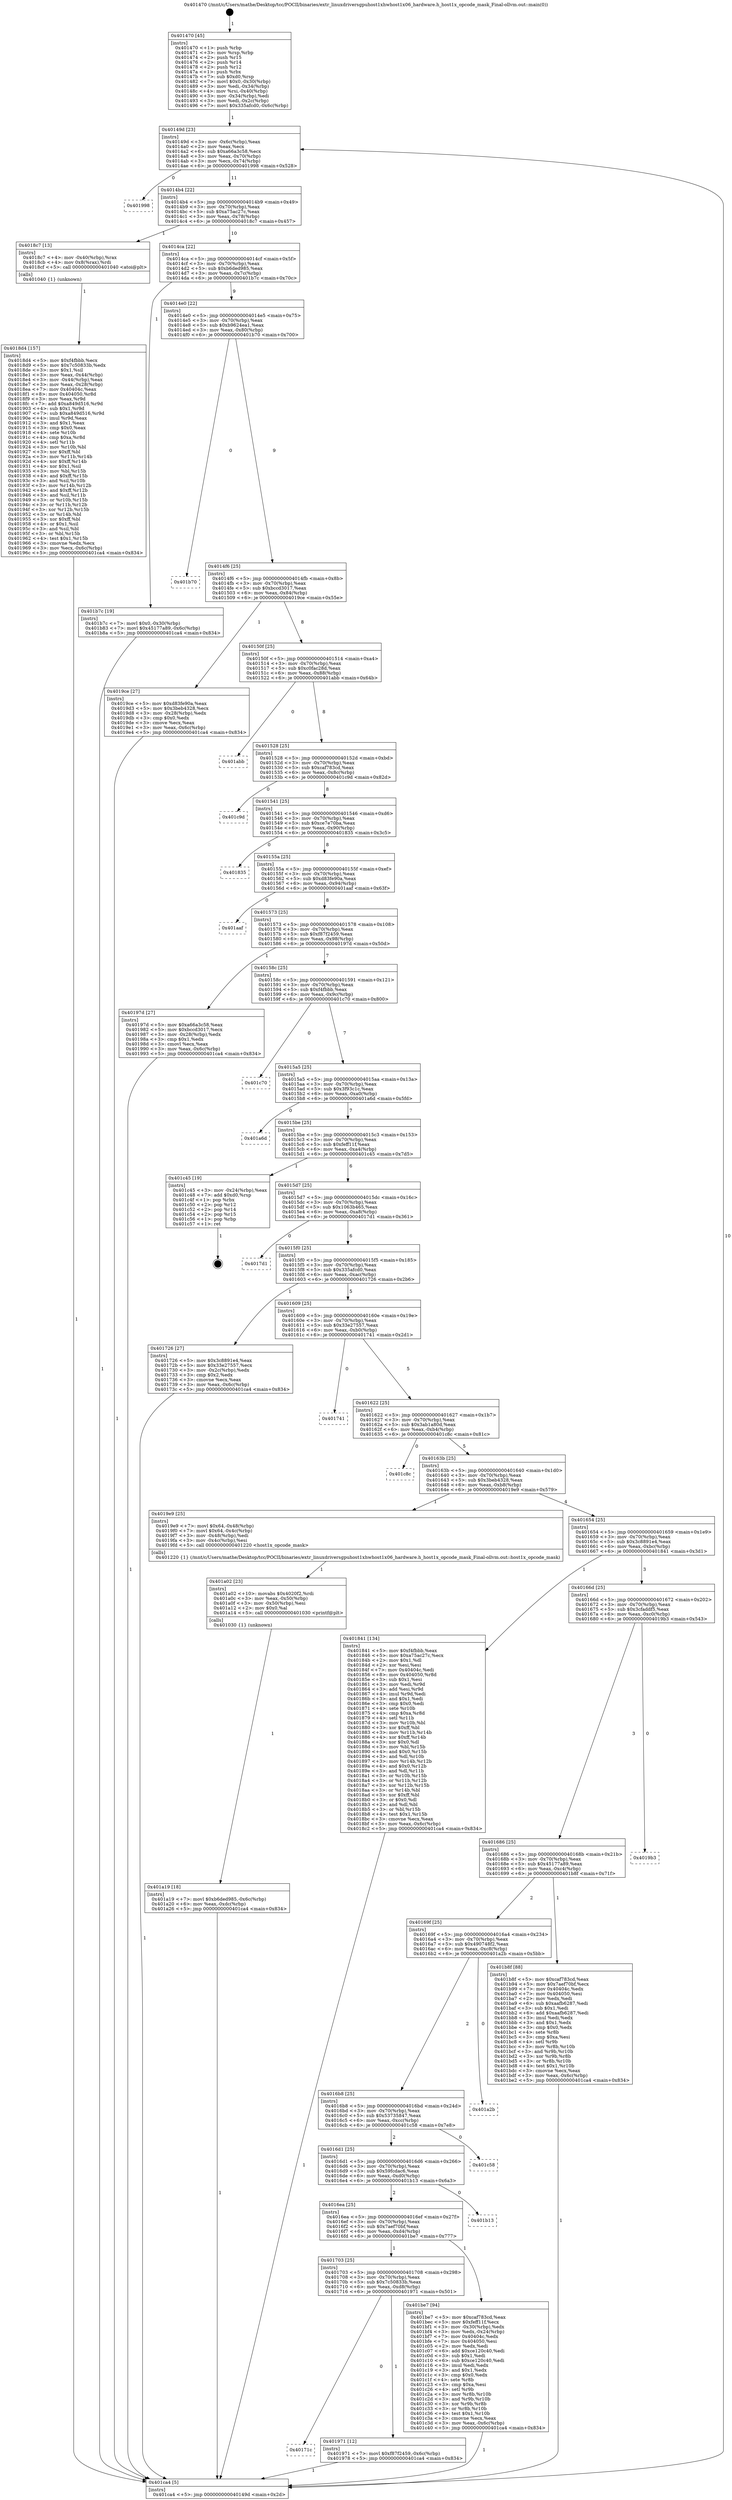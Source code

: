 digraph "0x401470" {
  label = "0x401470 (/mnt/c/Users/mathe/Desktop/tcc/POCII/binaries/extr_linuxdriversgpuhost1xhwhost1x06_hardware.h_host1x_opcode_mask_Final-ollvm.out::main(0))"
  labelloc = "t"
  node[shape=record]

  Entry [label="",width=0.3,height=0.3,shape=circle,fillcolor=black,style=filled]
  "0x40149d" [label="{
     0x40149d [23]\l
     | [instrs]\l
     &nbsp;&nbsp;0x40149d \<+3\>: mov -0x6c(%rbp),%eax\l
     &nbsp;&nbsp;0x4014a0 \<+2\>: mov %eax,%ecx\l
     &nbsp;&nbsp;0x4014a2 \<+6\>: sub $0xa66a3c58,%ecx\l
     &nbsp;&nbsp;0x4014a8 \<+3\>: mov %eax,-0x70(%rbp)\l
     &nbsp;&nbsp;0x4014ab \<+3\>: mov %ecx,-0x74(%rbp)\l
     &nbsp;&nbsp;0x4014ae \<+6\>: je 0000000000401998 \<main+0x528\>\l
  }"]
  "0x401998" [label="{
     0x401998\l
  }", style=dashed]
  "0x4014b4" [label="{
     0x4014b4 [22]\l
     | [instrs]\l
     &nbsp;&nbsp;0x4014b4 \<+5\>: jmp 00000000004014b9 \<main+0x49\>\l
     &nbsp;&nbsp;0x4014b9 \<+3\>: mov -0x70(%rbp),%eax\l
     &nbsp;&nbsp;0x4014bc \<+5\>: sub $0xa75ac27c,%eax\l
     &nbsp;&nbsp;0x4014c1 \<+3\>: mov %eax,-0x78(%rbp)\l
     &nbsp;&nbsp;0x4014c4 \<+6\>: je 00000000004018c7 \<main+0x457\>\l
  }"]
  Exit [label="",width=0.3,height=0.3,shape=circle,fillcolor=black,style=filled,peripheries=2]
  "0x4018c7" [label="{
     0x4018c7 [13]\l
     | [instrs]\l
     &nbsp;&nbsp;0x4018c7 \<+4\>: mov -0x40(%rbp),%rax\l
     &nbsp;&nbsp;0x4018cb \<+4\>: mov 0x8(%rax),%rdi\l
     &nbsp;&nbsp;0x4018cf \<+5\>: call 0000000000401040 \<atoi@plt\>\l
     | [calls]\l
     &nbsp;&nbsp;0x401040 \{1\} (unknown)\l
  }"]
  "0x4014ca" [label="{
     0x4014ca [22]\l
     | [instrs]\l
     &nbsp;&nbsp;0x4014ca \<+5\>: jmp 00000000004014cf \<main+0x5f\>\l
     &nbsp;&nbsp;0x4014cf \<+3\>: mov -0x70(%rbp),%eax\l
     &nbsp;&nbsp;0x4014d2 \<+5\>: sub $0xb6ded985,%eax\l
     &nbsp;&nbsp;0x4014d7 \<+3\>: mov %eax,-0x7c(%rbp)\l
     &nbsp;&nbsp;0x4014da \<+6\>: je 0000000000401b7c \<main+0x70c\>\l
  }"]
  "0x401a19" [label="{
     0x401a19 [18]\l
     | [instrs]\l
     &nbsp;&nbsp;0x401a19 \<+7\>: movl $0xb6ded985,-0x6c(%rbp)\l
     &nbsp;&nbsp;0x401a20 \<+6\>: mov %eax,-0xdc(%rbp)\l
     &nbsp;&nbsp;0x401a26 \<+5\>: jmp 0000000000401ca4 \<main+0x834\>\l
  }"]
  "0x401b7c" [label="{
     0x401b7c [19]\l
     | [instrs]\l
     &nbsp;&nbsp;0x401b7c \<+7\>: movl $0x0,-0x30(%rbp)\l
     &nbsp;&nbsp;0x401b83 \<+7\>: movl $0x45177a89,-0x6c(%rbp)\l
     &nbsp;&nbsp;0x401b8a \<+5\>: jmp 0000000000401ca4 \<main+0x834\>\l
  }"]
  "0x4014e0" [label="{
     0x4014e0 [22]\l
     | [instrs]\l
     &nbsp;&nbsp;0x4014e0 \<+5\>: jmp 00000000004014e5 \<main+0x75\>\l
     &nbsp;&nbsp;0x4014e5 \<+3\>: mov -0x70(%rbp),%eax\l
     &nbsp;&nbsp;0x4014e8 \<+5\>: sub $0xb9624ea1,%eax\l
     &nbsp;&nbsp;0x4014ed \<+3\>: mov %eax,-0x80(%rbp)\l
     &nbsp;&nbsp;0x4014f0 \<+6\>: je 0000000000401b70 \<main+0x700\>\l
  }"]
  "0x401a02" [label="{
     0x401a02 [23]\l
     | [instrs]\l
     &nbsp;&nbsp;0x401a02 \<+10\>: movabs $0x4020f2,%rdi\l
     &nbsp;&nbsp;0x401a0c \<+3\>: mov %eax,-0x50(%rbp)\l
     &nbsp;&nbsp;0x401a0f \<+3\>: mov -0x50(%rbp),%esi\l
     &nbsp;&nbsp;0x401a12 \<+2\>: mov $0x0,%al\l
     &nbsp;&nbsp;0x401a14 \<+5\>: call 0000000000401030 \<printf@plt\>\l
     | [calls]\l
     &nbsp;&nbsp;0x401030 \{1\} (unknown)\l
  }"]
  "0x401b70" [label="{
     0x401b70\l
  }", style=dashed]
  "0x4014f6" [label="{
     0x4014f6 [25]\l
     | [instrs]\l
     &nbsp;&nbsp;0x4014f6 \<+5\>: jmp 00000000004014fb \<main+0x8b\>\l
     &nbsp;&nbsp;0x4014fb \<+3\>: mov -0x70(%rbp),%eax\l
     &nbsp;&nbsp;0x4014fe \<+5\>: sub $0xbccd3017,%eax\l
     &nbsp;&nbsp;0x401503 \<+6\>: mov %eax,-0x84(%rbp)\l
     &nbsp;&nbsp;0x401509 \<+6\>: je 00000000004019ce \<main+0x55e\>\l
  }"]
  "0x40171c" [label="{
     0x40171c\l
  }", style=dashed]
  "0x4019ce" [label="{
     0x4019ce [27]\l
     | [instrs]\l
     &nbsp;&nbsp;0x4019ce \<+5\>: mov $0xd83fe90a,%eax\l
     &nbsp;&nbsp;0x4019d3 \<+5\>: mov $0x3beb4328,%ecx\l
     &nbsp;&nbsp;0x4019d8 \<+3\>: mov -0x28(%rbp),%edx\l
     &nbsp;&nbsp;0x4019db \<+3\>: cmp $0x0,%edx\l
     &nbsp;&nbsp;0x4019de \<+3\>: cmove %ecx,%eax\l
     &nbsp;&nbsp;0x4019e1 \<+3\>: mov %eax,-0x6c(%rbp)\l
     &nbsp;&nbsp;0x4019e4 \<+5\>: jmp 0000000000401ca4 \<main+0x834\>\l
  }"]
  "0x40150f" [label="{
     0x40150f [25]\l
     | [instrs]\l
     &nbsp;&nbsp;0x40150f \<+5\>: jmp 0000000000401514 \<main+0xa4\>\l
     &nbsp;&nbsp;0x401514 \<+3\>: mov -0x70(%rbp),%eax\l
     &nbsp;&nbsp;0x401517 \<+5\>: sub $0xc0fac28d,%eax\l
     &nbsp;&nbsp;0x40151c \<+6\>: mov %eax,-0x88(%rbp)\l
     &nbsp;&nbsp;0x401522 \<+6\>: je 0000000000401abb \<main+0x64b\>\l
  }"]
  "0x401971" [label="{
     0x401971 [12]\l
     | [instrs]\l
     &nbsp;&nbsp;0x401971 \<+7\>: movl $0xf87f2459,-0x6c(%rbp)\l
     &nbsp;&nbsp;0x401978 \<+5\>: jmp 0000000000401ca4 \<main+0x834\>\l
  }"]
  "0x401abb" [label="{
     0x401abb\l
  }", style=dashed]
  "0x401528" [label="{
     0x401528 [25]\l
     | [instrs]\l
     &nbsp;&nbsp;0x401528 \<+5\>: jmp 000000000040152d \<main+0xbd\>\l
     &nbsp;&nbsp;0x40152d \<+3\>: mov -0x70(%rbp),%eax\l
     &nbsp;&nbsp;0x401530 \<+5\>: sub $0xcaf783cd,%eax\l
     &nbsp;&nbsp;0x401535 \<+6\>: mov %eax,-0x8c(%rbp)\l
     &nbsp;&nbsp;0x40153b \<+6\>: je 0000000000401c9d \<main+0x82d\>\l
  }"]
  "0x401703" [label="{
     0x401703 [25]\l
     | [instrs]\l
     &nbsp;&nbsp;0x401703 \<+5\>: jmp 0000000000401708 \<main+0x298\>\l
     &nbsp;&nbsp;0x401708 \<+3\>: mov -0x70(%rbp),%eax\l
     &nbsp;&nbsp;0x40170b \<+5\>: sub $0x7c50833b,%eax\l
     &nbsp;&nbsp;0x401710 \<+6\>: mov %eax,-0xd8(%rbp)\l
     &nbsp;&nbsp;0x401716 \<+6\>: je 0000000000401971 \<main+0x501\>\l
  }"]
  "0x401c9d" [label="{
     0x401c9d\l
  }", style=dashed]
  "0x401541" [label="{
     0x401541 [25]\l
     | [instrs]\l
     &nbsp;&nbsp;0x401541 \<+5\>: jmp 0000000000401546 \<main+0xd6\>\l
     &nbsp;&nbsp;0x401546 \<+3\>: mov -0x70(%rbp),%eax\l
     &nbsp;&nbsp;0x401549 \<+5\>: sub $0xce7e70ba,%eax\l
     &nbsp;&nbsp;0x40154e \<+6\>: mov %eax,-0x90(%rbp)\l
     &nbsp;&nbsp;0x401554 \<+6\>: je 0000000000401835 \<main+0x3c5\>\l
  }"]
  "0x401be7" [label="{
     0x401be7 [94]\l
     | [instrs]\l
     &nbsp;&nbsp;0x401be7 \<+5\>: mov $0xcaf783cd,%eax\l
     &nbsp;&nbsp;0x401bec \<+5\>: mov $0xfeff11f,%ecx\l
     &nbsp;&nbsp;0x401bf1 \<+3\>: mov -0x30(%rbp),%edx\l
     &nbsp;&nbsp;0x401bf4 \<+3\>: mov %edx,-0x24(%rbp)\l
     &nbsp;&nbsp;0x401bf7 \<+7\>: mov 0x40404c,%edx\l
     &nbsp;&nbsp;0x401bfe \<+7\>: mov 0x404050,%esi\l
     &nbsp;&nbsp;0x401c05 \<+2\>: mov %edx,%edi\l
     &nbsp;&nbsp;0x401c07 \<+6\>: add $0xce120c40,%edi\l
     &nbsp;&nbsp;0x401c0d \<+3\>: sub $0x1,%edi\l
     &nbsp;&nbsp;0x401c10 \<+6\>: sub $0xce120c40,%edi\l
     &nbsp;&nbsp;0x401c16 \<+3\>: imul %edi,%edx\l
     &nbsp;&nbsp;0x401c19 \<+3\>: and $0x1,%edx\l
     &nbsp;&nbsp;0x401c1c \<+3\>: cmp $0x0,%edx\l
     &nbsp;&nbsp;0x401c1f \<+4\>: sete %r8b\l
     &nbsp;&nbsp;0x401c23 \<+3\>: cmp $0xa,%esi\l
     &nbsp;&nbsp;0x401c26 \<+4\>: setl %r9b\l
     &nbsp;&nbsp;0x401c2a \<+3\>: mov %r8b,%r10b\l
     &nbsp;&nbsp;0x401c2d \<+3\>: and %r9b,%r10b\l
     &nbsp;&nbsp;0x401c30 \<+3\>: xor %r9b,%r8b\l
     &nbsp;&nbsp;0x401c33 \<+3\>: or %r8b,%r10b\l
     &nbsp;&nbsp;0x401c36 \<+4\>: test $0x1,%r10b\l
     &nbsp;&nbsp;0x401c3a \<+3\>: cmovne %ecx,%eax\l
     &nbsp;&nbsp;0x401c3d \<+3\>: mov %eax,-0x6c(%rbp)\l
     &nbsp;&nbsp;0x401c40 \<+5\>: jmp 0000000000401ca4 \<main+0x834\>\l
  }"]
  "0x401835" [label="{
     0x401835\l
  }", style=dashed]
  "0x40155a" [label="{
     0x40155a [25]\l
     | [instrs]\l
     &nbsp;&nbsp;0x40155a \<+5\>: jmp 000000000040155f \<main+0xef\>\l
     &nbsp;&nbsp;0x40155f \<+3\>: mov -0x70(%rbp),%eax\l
     &nbsp;&nbsp;0x401562 \<+5\>: sub $0xd83fe90a,%eax\l
     &nbsp;&nbsp;0x401567 \<+6\>: mov %eax,-0x94(%rbp)\l
     &nbsp;&nbsp;0x40156d \<+6\>: je 0000000000401aaf \<main+0x63f\>\l
  }"]
  "0x4016ea" [label="{
     0x4016ea [25]\l
     | [instrs]\l
     &nbsp;&nbsp;0x4016ea \<+5\>: jmp 00000000004016ef \<main+0x27f\>\l
     &nbsp;&nbsp;0x4016ef \<+3\>: mov -0x70(%rbp),%eax\l
     &nbsp;&nbsp;0x4016f2 \<+5\>: sub $0x7aef70bf,%eax\l
     &nbsp;&nbsp;0x4016f7 \<+6\>: mov %eax,-0xd4(%rbp)\l
     &nbsp;&nbsp;0x4016fd \<+6\>: je 0000000000401be7 \<main+0x777\>\l
  }"]
  "0x401aaf" [label="{
     0x401aaf\l
  }", style=dashed]
  "0x401573" [label="{
     0x401573 [25]\l
     | [instrs]\l
     &nbsp;&nbsp;0x401573 \<+5\>: jmp 0000000000401578 \<main+0x108\>\l
     &nbsp;&nbsp;0x401578 \<+3\>: mov -0x70(%rbp),%eax\l
     &nbsp;&nbsp;0x40157b \<+5\>: sub $0xf87f2459,%eax\l
     &nbsp;&nbsp;0x401580 \<+6\>: mov %eax,-0x98(%rbp)\l
     &nbsp;&nbsp;0x401586 \<+6\>: je 000000000040197d \<main+0x50d\>\l
  }"]
  "0x401b13" [label="{
     0x401b13\l
  }", style=dashed]
  "0x40197d" [label="{
     0x40197d [27]\l
     | [instrs]\l
     &nbsp;&nbsp;0x40197d \<+5\>: mov $0xa66a3c58,%eax\l
     &nbsp;&nbsp;0x401982 \<+5\>: mov $0xbccd3017,%ecx\l
     &nbsp;&nbsp;0x401987 \<+3\>: mov -0x28(%rbp),%edx\l
     &nbsp;&nbsp;0x40198a \<+3\>: cmp $0x1,%edx\l
     &nbsp;&nbsp;0x40198d \<+3\>: cmovl %ecx,%eax\l
     &nbsp;&nbsp;0x401990 \<+3\>: mov %eax,-0x6c(%rbp)\l
     &nbsp;&nbsp;0x401993 \<+5\>: jmp 0000000000401ca4 \<main+0x834\>\l
  }"]
  "0x40158c" [label="{
     0x40158c [25]\l
     | [instrs]\l
     &nbsp;&nbsp;0x40158c \<+5\>: jmp 0000000000401591 \<main+0x121\>\l
     &nbsp;&nbsp;0x401591 \<+3\>: mov -0x70(%rbp),%eax\l
     &nbsp;&nbsp;0x401594 \<+5\>: sub $0xf4fbbb,%eax\l
     &nbsp;&nbsp;0x401599 \<+6\>: mov %eax,-0x9c(%rbp)\l
     &nbsp;&nbsp;0x40159f \<+6\>: je 0000000000401c70 \<main+0x800\>\l
  }"]
  "0x4016d1" [label="{
     0x4016d1 [25]\l
     | [instrs]\l
     &nbsp;&nbsp;0x4016d1 \<+5\>: jmp 00000000004016d6 \<main+0x266\>\l
     &nbsp;&nbsp;0x4016d6 \<+3\>: mov -0x70(%rbp),%eax\l
     &nbsp;&nbsp;0x4016d9 \<+5\>: sub $0x59fcdac6,%eax\l
     &nbsp;&nbsp;0x4016de \<+6\>: mov %eax,-0xd0(%rbp)\l
     &nbsp;&nbsp;0x4016e4 \<+6\>: je 0000000000401b13 \<main+0x6a3\>\l
  }"]
  "0x401c70" [label="{
     0x401c70\l
  }", style=dashed]
  "0x4015a5" [label="{
     0x4015a5 [25]\l
     | [instrs]\l
     &nbsp;&nbsp;0x4015a5 \<+5\>: jmp 00000000004015aa \<main+0x13a\>\l
     &nbsp;&nbsp;0x4015aa \<+3\>: mov -0x70(%rbp),%eax\l
     &nbsp;&nbsp;0x4015ad \<+5\>: sub $0x3f93c1c,%eax\l
     &nbsp;&nbsp;0x4015b2 \<+6\>: mov %eax,-0xa0(%rbp)\l
     &nbsp;&nbsp;0x4015b8 \<+6\>: je 0000000000401a6d \<main+0x5fd\>\l
  }"]
  "0x401c58" [label="{
     0x401c58\l
  }", style=dashed]
  "0x401a6d" [label="{
     0x401a6d\l
  }", style=dashed]
  "0x4015be" [label="{
     0x4015be [25]\l
     | [instrs]\l
     &nbsp;&nbsp;0x4015be \<+5\>: jmp 00000000004015c3 \<main+0x153\>\l
     &nbsp;&nbsp;0x4015c3 \<+3\>: mov -0x70(%rbp),%eax\l
     &nbsp;&nbsp;0x4015c6 \<+5\>: sub $0xfeff11f,%eax\l
     &nbsp;&nbsp;0x4015cb \<+6\>: mov %eax,-0xa4(%rbp)\l
     &nbsp;&nbsp;0x4015d1 \<+6\>: je 0000000000401c45 \<main+0x7d5\>\l
  }"]
  "0x4016b8" [label="{
     0x4016b8 [25]\l
     | [instrs]\l
     &nbsp;&nbsp;0x4016b8 \<+5\>: jmp 00000000004016bd \<main+0x24d\>\l
     &nbsp;&nbsp;0x4016bd \<+3\>: mov -0x70(%rbp),%eax\l
     &nbsp;&nbsp;0x4016c0 \<+5\>: sub $0x53735847,%eax\l
     &nbsp;&nbsp;0x4016c5 \<+6\>: mov %eax,-0xcc(%rbp)\l
     &nbsp;&nbsp;0x4016cb \<+6\>: je 0000000000401c58 \<main+0x7e8\>\l
  }"]
  "0x401c45" [label="{
     0x401c45 [19]\l
     | [instrs]\l
     &nbsp;&nbsp;0x401c45 \<+3\>: mov -0x24(%rbp),%eax\l
     &nbsp;&nbsp;0x401c48 \<+7\>: add $0xd0,%rsp\l
     &nbsp;&nbsp;0x401c4f \<+1\>: pop %rbx\l
     &nbsp;&nbsp;0x401c50 \<+2\>: pop %r12\l
     &nbsp;&nbsp;0x401c52 \<+2\>: pop %r14\l
     &nbsp;&nbsp;0x401c54 \<+2\>: pop %r15\l
     &nbsp;&nbsp;0x401c56 \<+1\>: pop %rbp\l
     &nbsp;&nbsp;0x401c57 \<+1\>: ret\l
  }"]
  "0x4015d7" [label="{
     0x4015d7 [25]\l
     | [instrs]\l
     &nbsp;&nbsp;0x4015d7 \<+5\>: jmp 00000000004015dc \<main+0x16c\>\l
     &nbsp;&nbsp;0x4015dc \<+3\>: mov -0x70(%rbp),%eax\l
     &nbsp;&nbsp;0x4015df \<+5\>: sub $0x1063b465,%eax\l
     &nbsp;&nbsp;0x4015e4 \<+6\>: mov %eax,-0xa8(%rbp)\l
     &nbsp;&nbsp;0x4015ea \<+6\>: je 00000000004017d1 \<main+0x361\>\l
  }"]
  "0x401a2b" [label="{
     0x401a2b\l
  }", style=dashed]
  "0x4017d1" [label="{
     0x4017d1\l
  }", style=dashed]
  "0x4015f0" [label="{
     0x4015f0 [25]\l
     | [instrs]\l
     &nbsp;&nbsp;0x4015f0 \<+5\>: jmp 00000000004015f5 \<main+0x185\>\l
     &nbsp;&nbsp;0x4015f5 \<+3\>: mov -0x70(%rbp),%eax\l
     &nbsp;&nbsp;0x4015f8 \<+5\>: sub $0x335afcd0,%eax\l
     &nbsp;&nbsp;0x4015fd \<+6\>: mov %eax,-0xac(%rbp)\l
     &nbsp;&nbsp;0x401603 \<+6\>: je 0000000000401726 \<main+0x2b6\>\l
  }"]
  "0x40169f" [label="{
     0x40169f [25]\l
     | [instrs]\l
     &nbsp;&nbsp;0x40169f \<+5\>: jmp 00000000004016a4 \<main+0x234\>\l
     &nbsp;&nbsp;0x4016a4 \<+3\>: mov -0x70(%rbp),%eax\l
     &nbsp;&nbsp;0x4016a7 \<+5\>: sub $0x490748f2,%eax\l
     &nbsp;&nbsp;0x4016ac \<+6\>: mov %eax,-0xc8(%rbp)\l
     &nbsp;&nbsp;0x4016b2 \<+6\>: je 0000000000401a2b \<main+0x5bb\>\l
  }"]
  "0x401726" [label="{
     0x401726 [27]\l
     | [instrs]\l
     &nbsp;&nbsp;0x401726 \<+5\>: mov $0x3c8891e4,%eax\l
     &nbsp;&nbsp;0x40172b \<+5\>: mov $0x33e27557,%ecx\l
     &nbsp;&nbsp;0x401730 \<+3\>: mov -0x2c(%rbp),%edx\l
     &nbsp;&nbsp;0x401733 \<+3\>: cmp $0x2,%edx\l
     &nbsp;&nbsp;0x401736 \<+3\>: cmovne %ecx,%eax\l
     &nbsp;&nbsp;0x401739 \<+3\>: mov %eax,-0x6c(%rbp)\l
     &nbsp;&nbsp;0x40173c \<+5\>: jmp 0000000000401ca4 \<main+0x834\>\l
  }"]
  "0x401609" [label="{
     0x401609 [25]\l
     | [instrs]\l
     &nbsp;&nbsp;0x401609 \<+5\>: jmp 000000000040160e \<main+0x19e\>\l
     &nbsp;&nbsp;0x40160e \<+3\>: mov -0x70(%rbp),%eax\l
     &nbsp;&nbsp;0x401611 \<+5\>: sub $0x33e27557,%eax\l
     &nbsp;&nbsp;0x401616 \<+6\>: mov %eax,-0xb0(%rbp)\l
     &nbsp;&nbsp;0x40161c \<+6\>: je 0000000000401741 \<main+0x2d1\>\l
  }"]
  "0x401ca4" [label="{
     0x401ca4 [5]\l
     | [instrs]\l
     &nbsp;&nbsp;0x401ca4 \<+5\>: jmp 000000000040149d \<main+0x2d\>\l
  }"]
  "0x401470" [label="{
     0x401470 [45]\l
     | [instrs]\l
     &nbsp;&nbsp;0x401470 \<+1\>: push %rbp\l
     &nbsp;&nbsp;0x401471 \<+3\>: mov %rsp,%rbp\l
     &nbsp;&nbsp;0x401474 \<+2\>: push %r15\l
     &nbsp;&nbsp;0x401476 \<+2\>: push %r14\l
     &nbsp;&nbsp;0x401478 \<+2\>: push %r12\l
     &nbsp;&nbsp;0x40147a \<+1\>: push %rbx\l
     &nbsp;&nbsp;0x40147b \<+7\>: sub $0xd0,%rsp\l
     &nbsp;&nbsp;0x401482 \<+7\>: movl $0x0,-0x30(%rbp)\l
     &nbsp;&nbsp;0x401489 \<+3\>: mov %edi,-0x34(%rbp)\l
     &nbsp;&nbsp;0x40148c \<+4\>: mov %rsi,-0x40(%rbp)\l
     &nbsp;&nbsp;0x401490 \<+3\>: mov -0x34(%rbp),%edi\l
     &nbsp;&nbsp;0x401493 \<+3\>: mov %edi,-0x2c(%rbp)\l
     &nbsp;&nbsp;0x401496 \<+7\>: movl $0x335afcd0,-0x6c(%rbp)\l
  }"]
  "0x401b8f" [label="{
     0x401b8f [88]\l
     | [instrs]\l
     &nbsp;&nbsp;0x401b8f \<+5\>: mov $0xcaf783cd,%eax\l
     &nbsp;&nbsp;0x401b94 \<+5\>: mov $0x7aef70bf,%ecx\l
     &nbsp;&nbsp;0x401b99 \<+7\>: mov 0x40404c,%edx\l
     &nbsp;&nbsp;0x401ba0 \<+7\>: mov 0x404050,%esi\l
     &nbsp;&nbsp;0x401ba7 \<+2\>: mov %edx,%edi\l
     &nbsp;&nbsp;0x401ba9 \<+6\>: sub $0xaafb6287,%edi\l
     &nbsp;&nbsp;0x401baf \<+3\>: sub $0x1,%edi\l
     &nbsp;&nbsp;0x401bb2 \<+6\>: add $0xaafb6287,%edi\l
     &nbsp;&nbsp;0x401bb8 \<+3\>: imul %edi,%edx\l
     &nbsp;&nbsp;0x401bbb \<+3\>: and $0x1,%edx\l
     &nbsp;&nbsp;0x401bbe \<+3\>: cmp $0x0,%edx\l
     &nbsp;&nbsp;0x401bc1 \<+4\>: sete %r8b\l
     &nbsp;&nbsp;0x401bc5 \<+3\>: cmp $0xa,%esi\l
     &nbsp;&nbsp;0x401bc8 \<+4\>: setl %r9b\l
     &nbsp;&nbsp;0x401bcc \<+3\>: mov %r8b,%r10b\l
     &nbsp;&nbsp;0x401bcf \<+3\>: and %r9b,%r10b\l
     &nbsp;&nbsp;0x401bd2 \<+3\>: xor %r9b,%r8b\l
     &nbsp;&nbsp;0x401bd5 \<+3\>: or %r8b,%r10b\l
     &nbsp;&nbsp;0x401bd8 \<+4\>: test $0x1,%r10b\l
     &nbsp;&nbsp;0x401bdc \<+3\>: cmovne %ecx,%eax\l
     &nbsp;&nbsp;0x401bdf \<+3\>: mov %eax,-0x6c(%rbp)\l
     &nbsp;&nbsp;0x401be2 \<+5\>: jmp 0000000000401ca4 \<main+0x834\>\l
  }"]
  "0x401741" [label="{
     0x401741\l
  }", style=dashed]
  "0x401622" [label="{
     0x401622 [25]\l
     | [instrs]\l
     &nbsp;&nbsp;0x401622 \<+5\>: jmp 0000000000401627 \<main+0x1b7\>\l
     &nbsp;&nbsp;0x401627 \<+3\>: mov -0x70(%rbp),%eax\l
     &nbsp;&nbsp;0x40162a \<+5\>: sub $0x3ab1a80d,%eax\l
     &nbsp;&nbsp;0x40162f \<+6\>: mov %eax,-0xb4(%rbp)\l
     &nbsp;&nbsp;0x401635 \<+6\>: je 0000000000401c8c \<main+0x81c\>\l
  }"]
  "0x401686" [label="{
     0x401686 [25]\l
     | [instrs]\l
     &nbsp;&nbsp;0x401686 \<+5\>: jmp 000000000040168b \<main+0x21b\>\l
     &nbsp;&nbsp;0x40168b \<+3\>: mov -0x70(%rbp),%eax\l
     &nbsp;&nbsp;0x40168e \<+5\>: sub $0x45177a89,%eax\l
     &nbsp;&nbsp;0x401693 \<+6\>: mov %eax,-0xc4(%rbp)\l
     &nbsp;&nbsp;0x401699 \<+6\>: je 0000000000401b8f \<main+0x71f\>\l
  }"]
  "0x401c8c" [label="{
     0x401c8c\l
  }", style=dashed]
  "0x40163b" [label="{
     0x40163b [25]\l
     | [instrs]\l
     &nbsp;&nbsp;0x40163b \<+5\>: jmp 0000000000401640 \<main+0x1d0\>\l
     &nbsp;&nbsp;0x401640 \<+3\>: mov -0x70(%rbp),%eax\l
     &nbsp;&nbsp;0x401643 \<+5\>: sub $0x3beb4328,%eax\l
     &nbsp;&nbsp;0x401648 \<+6\>: mov %eax,-0xb8(%rbp)\l
     &nbsp;&nbsp;0x40164e \<+6\>: je 00000000004019e9 \<main+0x579\>\l
  }"]
  "0x4019b3" [label="{
     0x4019b3\l
  }", style=dashed]
  "0x4019e9" [label="{
     0x4019e9 [25]\l
     | [instrs]\l
     &nbsp;&nbsp;0x4019e9 \<+7\>: movl $0x64,-0x48(%rbp)\l
     &nbsp;&nbsp;0x4019f0 \<+7\>: movl $0x64,-0x4c(%rbp)\l
     &nbsp;&nbsp;0x4019f7 \<+3\>: mov -0x48(%rbp),%edi\l
     &nbsp;&nbsp;0x4019fa \<+3\>: mov -0x4c(%rbp),%esi\l
     &nbsp;&nbsp;0x4019fd \<+5\>: call 0000000000401220 \<host1x_opcode_mask\>\l
     | [calls]\l
     &nbsp;&nbsp;0x401220 \{1\} (/mnt/c/Users/mathe/Desktop/tcc/POCII/binaries/extr_linuxdriversgpuhost1xhwhost1x06_hardware.h_host1x_opcode_mask_Final-ollvm.out::host1x_opcode_mask)\l
  }"]
  "0x401654" [label="{
     0x401654 [25]\l
     | [instrs]\l
     &nbsp;&nbsp;0x401654 \<+5\>: jmp 0000000000401659 \<main+0x1e9\>\l
     &nbsp;&nbsp;0x401659 \<+3\>: mov -0x70(%rbp),%eax\l
     &nbsp;&nbsp;0x40165c \<+5\>: sub $0x3c8891e4,%eax\l
     &nbsp;&nbsp;0x401661 \<+6\>: mov %eax,-0xbc(%rbp)\l
     &nbsp;&nbsp;0x401667 \<+6\>: je 0000000000401841 \<main+0x3d1\>\l
  }"]
  "0x4018d4" [label="{
     0x4018d4 [157]\l
     | [instrs]\l
     &nbsp;&nbsp;0x4018d4 \<+5\>: mov $0xf4fbbb,%ecx\l
     &nbsp;&nbsp;0x4018d9 \<+5\>: mov $0x7c50833b,%edx\l
     &nbsp;&nbsp;0x4018de \<+3\>: mov $0x1,%sil\l
     &nbsp;&nbsp;0x4018e1 \<+3\>: mov %eax,-0x44(%rbp)\l
     &nbsp;&nbsp;0x4018e4 \<+3\>: mov -0x44(%rbp),%eax\l
     &nbsp;&nbsp;0x4018e7 \<+3\>: mov %eax,-0x28(%rbp)\l
     &nbsp;&nbsp;0x4018ea \<+7\>: mov 0x40404c,%eax\l
     &nbsp;&nbsp;0x4018f1 \<+8\>: mov 0x404050,%r8d\l
     &nbsp;&nbsp;0x4018f9 \<+3\>: mov %eax,%r9d\l
     &nbsp;&nbsp;0x4018fc \<+7\>: add $0xa849d516,%r9d\l
     &nbsp;&nbsp;0x401903 \<+4\>: sub $0x1,%r9d\l
     &nbsp;&nbsp;0x401907 \<+7\>: sub $0xa849d516,%r9d\l
     &nbsp;&nbsp;0x40190e \<+4\>: imul %r9d,%eax\l
     &nbsp;&nbsp;0x401912 \<+3\>: and $0x1,%eax\l
     &nbsp;&nbsp;0x401915 \<+3\>: cmp $0x0,%eax\l
     &nbsp;&nbsp;0x401918 \<+4\>: sete %r10b\l
     &nbsp;&nbsp;0x40191c \<+4\>: cmp $0xa,%r8d\l
     &nbsp;&nbsp;0x401920 \<+4\>: setl %r11b\l
     &nbsp;&nbsp;0x401924 \<+3\>: mov %r10b,%bl\l
     &nbsp;&nbsp;0x401927 \<+3\>: xor $0xff,%bl\l
     &nbsp;&nbsp;0x40192a \<+3\>: mov %r11b,%r14b\l
     &nbsp;&nbsp;0x40192d \<+4\>: xor $0xff,%r14b\l
     &nbsp;&nbsp;0x401931 \<+4\>: xor $0x1,%sil\l
     &nbsp;&nbsp;0x401935 \<+3\>: mov %bl,%r15b\l
     &nbsp;&nbsp;0x401938 \<+4\>: and $0xff,%r15b\l
     &nbsp;&nbsp;0x40193c \<+3\>: and %sil,%r10b\l
     &nbsp;&nbsp;0x40193f \<+3\>: mov %r14b,%r12b\l
     &nbsp;&nbsp;0x401942 \<+4\>: and $0xff,%r12b\l
     &nbsp;&nbsp;0x401946 \<+3\>: and %sil,%r11b\l
     &nbsp;&nbsp;0x401949 \<+3\>: or %r10b,%r15b\l
     &nbsp;&nbsp;0x40194c \<+3\>: or %r11b,%r12b\l
     &nbsp;&nbsp;0x40194f \<+3\>: xor %r12b,%r15b\l
     &nbsp;&nbsp;0x401952 \<+3\>: or %r14b,%bl\l
     &nbsp;&nbsp;0x401955 \<+3\>: xor $0xff,%bl\l
     &nbsp;&nbsp;0x401958 \<+4\>: or $0x1,%sil\l
     &nbsp;&nbsp;0x40195c \<+3\>: and %sil,%bl\l
     &nbsp;&nbsp;0x40195f \<+3\>: or %bl,%r15b\l
     &nbsp;&nbsp;0x401962 \<+4\>: test $0x1,%r15b\l
     &nbsp;&nbsp;0x401966 \<+3\>: cmovne %edx,%ecx\l
     &nbsp;&nbsp;0x401969 \<+3\>: mov %ecx,-0x6c(%rbp)\l
     &nbsp;&nbsp;0x40196c \<+5\>: jmp 0000000000401ca4 \<main+0x834\>\l
  }"]
  "0x401841" [label="{
     0x401841 [134]\l
     | [instrs]\l
     &nbsp;&nbsp;0x401841 \<+5\>: mov $0xf4fbbb,%eax\l
     &nbsp;&nbsp;0x401846 \<+5\>: mov $0xa75ac27c,%ecx\l
     &nbsp;&nbsp;0x40184b \<+2\>: mov $0x1,%dl\l
     &nbsp;&nbsp;0x40184d \<+2\>: xor %esi,%esi\l
     &nbsp;&nbsp;0x40184f \<+7\>: mov 0x40404c,%edi\l
     &nbsp;&nbsp;0x401856 \<+8\>: mov 0x404050,%r8d\l
     &nbsp;&nbsp;0x40185e \<+3\>: sub $0x1,%esi\l
     &nbsp;&nbsp;0x401861 \<+3\>: mov %edi,%r9d\l
     &nbsp;&nbsp;0x401864 \<+3\>: add %esi,%r9d\l
     &nbsp;&nbsp;0x401867 \<+4\>: imul %r9d,%edi\l
     &nbsp;&nbsp;0x40186b \<+3\>: and $0x1,%edi\l
     &nbsp;&nbsp;0x40186e \<+3\>: cmp $0x0,%edi\l
     &nbsp;&nbsp;0x401871 \<+4\>: sete %r10b\l
     &nbsp;&nbsp;0x401875 \<+4\>: cmp $0xa,%r8d\l
     &nbsp;&nbsp;0x401879 \<+4\>: setl %r11b\l
     &nbsp;&nbsp;0x40187d \<+3\>: mov %r10b,%bl\l
     &nbsp;&nbsp;0x401880 \<+3\>: xor $0xff,%bl\l
     &nbsp;&nbsp;0x401883 \<+3\>: mov %r11b,%r14b\l
     &nbsp;&nbsp;0x401886 \<+4\>: xor $0xff,%r14b\l
     &nbsp;&nbsp;0x40188a \<+3\>: xor $0x0,%dl\l
     &nbsp;&nbsp;0x40188d \<+3\>: mov %bl,%r15b\l
     &nbsp;&nbsp;0x401890 \<+4\>: and $0x0,%r15b\l
     &nbsp;&nbsp;0x401894 \<+3\>: and %dl,%r10b\l
     &nbsp;&nbsp;0x401897 \<+3\>: mov %r14b,%r12b\l
     &nbsp;&nbsp;0x40189a \<+4\>: and $0x0,%r12b\l
     &nbsp;&nbsp;0x40189e \<+3\>: and %dl,%r11b\l
     &nbsp;&nbsp;0x4018a1 \<+3\>: or %r10b,%r15b\l
     &nbsp;&nbsp;0x4018a4 \<+3\>: or %r11b,%r12b\l
     &nbsp;&nbsp;0x4018a7 \<+3\>: xor %r12b,%r15b\l
     &nbsp;&nbsp;0x4018aa \<+3\>: or %r14b,%bl\l
     &nbsp;&nbsp;0x4018ad \<+3\>: xor $0xff,%bl\l
     &nbsp;&nbsp;0x4018b0 \<+3\>: or $0x0,%dl\l
     &nbsp;&nbsp;0x4018b3 \<+2\>: and %dl,%bl\l
     &nbsp;&nbsp;0x4018b5 \<+3\>: or %bl,%r15b\l
     &nbsp;&nbsp;0x4018b8 \<+4\>: test $0x1,%r15b\l
     &nbsp;&nbsp;0x4018bc \<+3\>: cmovne %ecx,%eax\l
     &nbsp;&nbsp;0x4018bf \<+3\>: mov %eax,-0x6c(%rbp)\l
     &nbsp;&nbsp;0x4018c2 \<+5\>: jmp 0000000000401ca4 \<main+0x834\>\l
  }"]
  "0x40166d" [label="{
     0x40166d [25]\l
     | [instrs]\l
     &nbsp;&nbsp;0x40166d \<+5\>: jmp 0000000000401672 \<main+0x202\>\l
     &nbsp;&nbsp;0x401672 \<+3\>: mov -0x70(%rbp),%eax\l
     &nbsp;&nbsp;0x401675 \<+5\>: sub $0x3cfaddf5,%eax\l
     &nbsp;&nbsp;0x40167a \<+6\>: mov %eax,-0xc0(%rbp)\l
     &nbsp;&nbsp;0x401680 \<+6\>: je 00000000004019b3 \<main+0x543\>\l
  }"]
  Entry -> "0x401470" [label=" 1"]
  "0x40149d" -> "0x401998" [label=" 0"]
  "0x40149d" -> "0x4014b4" [label=" 11"]
  "0x401c45" -> Exit [label=" 1"]
  "0x4014b4" -> "0x4018c7" [label=" 1"]
  "0x4014b4" -> "0x4014ca" [label=" 10"]
  "0x401be7" -> "0x401ca4" [label=" 1"]
  "0x4014ca" -> "0x401b7c" [label=" 1"]
  "0x4014ca" -> "0x4014e0" [label=" 9"]
  "0x401b8f" -> "0x401ca4" [label=" 1"]
  "0x4014e0" -> "0x401b70" [label=" 0"]
  "0x4014e0" -> "0x4014f6" [label=" 9"]
  "0x401b7c" -> "0x401ca4" [label=" 1"]
  "0x4014f6" -> "0x4019ce" [label=" 1"]
  "0x4014f6" -> "0x40150f" [label=" 8"]
  "0x401a19" -> "0x401ca4" [label=" 1"]
  "0x40150f" -> "0x401abb" [label=" 0"]
  "0x40150f" -> "0x401528" [label=" 8"]
  "0x401a02" -> "0x401a19" [label=" 1"]
  "0x401528" -> "0x401c9d" [label=" 0"]
  "0x401528" -> "0x401541" [label=" 8"]
  "0x4019ce" -> "0x401ca4" [label=" 1"]
  "0x401541" -> "0x401835" [label=" 0"]
  "0x401541" -> "0x40155a" [label=" 8"]
  "0x40197d" -> "0x401ca4" [label=" 1"]
  "0x40155a" -> "0x401aaf" [label=" 0"]
  "0x40155a" -> "0x401573" [label=" 8"]
  "0x401703" -> "0x40171c" [label=" 0"]
  "0x401573" -> "0x40197d" [label=" 1"]
  "0x401573" -> "0x40158c" [label=" 7"]
  "0x401703" -> "0x401971" [label=" 1"]
  "0x40158c" -> "0x401c70" [label=" 0"]
  "0x40158c" -> "0x4015a5" [label=" 7"]
  "0x4016ea" -> "0x401703" [label=" 1"]
  "0x4015a5" -> "0x401a6d" [label=" 0"]
  "0x4015a5" -> "0x4015be" [label=" 7"]
  "0x4016ea" -> "0x401be7" [label=" 1"]
  "0x4015be" -> "0x401c45" [label=" 1"]
  "0x4015be" -> "0x4015d7" [label=" 6"]
  "0x4016d1" -> "0x4016ea" [label=" 2"]
  "0x4015d7" -> "0x4017d1" [label=" 0"]
  "0x4015d7" -> "0x4015f0" [label=" 6"]
  "0x4016d1" -> "0x401b13" [label=" 0"]
  "0x4015f0" -> "0x401726" [label=" 1"]
  "0x4015f0" -> "0x401609" [label=" 5"]
  "0x401726" -> "0x401ca4" [label=" 1"]
  "0x401470" -> "0x40149d" [label=" 1"]
  "0x401ca4" -> "0x40149d" [label=" 10"]
  "0x4016b8" -> "0x4016d1" [label=" 2"]
  "0x401609" -> "0x401741" [label=" 0"]
  "0x401609" -> "0x401622" [label=" 5"]
  "0x4016b8" -> "0x401c58" [label=" 0"]
  "0x401622" -> "0x401c8c" [label=" 0"]
  "0x401622" -> "0x40163b" [label=" 5"]
  "0x40169f" -> "0x4016b8" [label=" 2"]
  "0x40163b" -> "0x4019e9" [label=" 1"]
  "0x40163b" -> "0x401654" [label=" 4"]
  "0x40169f" -> "0x401a2b" [label=" 0"]
  "0x401654" -> "0x401841" [label=" 1"]
  "0x401654" -> "0x40166d" [label=" 3"]
  "0x401841" -> "0x401ca4" [label=" 1"]
  "0x4018c7" -> "0x4018d4" [label=" 1"]
  "0x4018d4" -> "0x401ca4" [label=" 1"]
  "0x4019e9" -> "0x401a02" [label=" 1"]
  "0x40166d" -> "0x4019b3" [label=" 0"]
  "0x40166d" -> "0x401686" [label=" 3"]
  "0x401971" -> "0x401ca4" [label=" 1"]
  "0x401686" -> "0x401b8f" [label=" 1"]
  "0x401686" -> "0x40169f" [label=" 2"]
}
